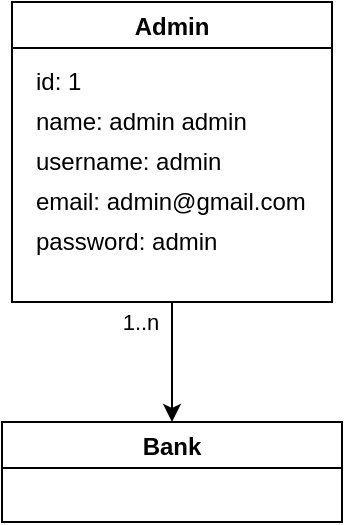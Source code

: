 <mxfile version="15.7.3" type="device"><diagram id="7BZOj7Yr_7ltOd-S4V0z" name="Page-1"><mxGraphModel dx="627" dy="561" grid="1" gridSize="10" guides="1" tooltips="1" connect="1" arrows="1" fold="1" page="1" pageScale="1" pageWidth="827" pageHeight="1169" math="0" shadow="0"><root><mxCell id="0"/><mxCell id="1" parent="0"/><mxCell id="bwyi03EO01Z5ciyKigC2-1" value="Bank" style="swimlane;" parent="1" vertex="1"><mxGeometry x="345" y="260" width="170" height="50" as="geometry"/></mxCell><mxCell id="bwyi03EO01Z5ciyKigC2-31" style="edgeStyle=orthogonalEdgeStyle;rounded=0;orthogonalLoop=1;jettySize=auto;html=1;entryX=0.5;entryY=0;entryDx=0;entryDy=0;" parent="1" source="bwyi03EO01Z5ciyKigC2-25" target="bwyi03EO01Z5ciyKigC2-1" edge="1"><mxGeometry relative="1" as="geometry"><Array as="points"><mxPoint x="425" y="150"/><mxPoint x="425" y="150"/></Array></mxGeometry></mxCell><mxCell id="n1bhynrlnRebfJghWqYc-5" value="1..n" style="edgeLabel;html=1;align=center;verticalAlign=middle;resizable=0;points=[];" vertex="1" connectable="0" parent="bwyi03EO01Z5ciyKigC2-31"><mxGeometry x="-0.4" relative="1" as="geometry"><mxPoint x="-16" y="-8" as="offset"/></mxGeometry></mxCell><mxCell id="bwyi03EO01Z5ciyKigC2-25" value="Admin" style="swimlane;" parent="1" vertex="1"><mxGeometry x="350" y="50" width="160" height="150" as="geometry"/></mxCell><mxCell id="bwyi03EO01Z5ciyKigC2-26" value="email: admin@gmail.com" style="text;html=1;align=left;verticalAlign=middle;resizable=0;points=[];autosize=1;strokeColor=none;fillColor=none;" parent="bwyi03EO01Z5ciyKigC2-25" vertex="1"><mxGeometry x="10" y="90" width="150" height="20" as="geometry"/></mxCell><mxCell id="bwyi03EO01Z5ciyKigC2-27" value="password: admin" style="text;html=1;align=left;verticalAlign=middle;resizable=0;points=[];autosize=1;strokeColor=none;fillColor=none;" parent="bwyi03EO01Z5ciyKigC2-25" vertex="1"><mxGeometry x="10" y="110" width="110" height="20" as="geometry"/></mxCell><mxCell id="bwyi03EO01Z5ciyKigC2-43" value="id: 1" style="text;html=1;align=left;verticalAlign=middle;resizable=0;points=[];autosize=1;strokeColor=none;fillColor=none;" parent="bwyi03EO01Z5ciyKigC2-25" vertex="1"><mxGeometry x="10" y="30" width="40" height="20" as="geometry"/></mxCell><mxCell id="n1bhynrlnRebfJghWqYc-3" value="name: admin admin" style="text;html=1;align=left;verticalAlign=middle;resizable=0;points=[];autosize=1;strokeColor=none;fillColor=none;" vertex="1" parent="bwyi03EO01Z5ciyKigC2-25"><mxGeometry x="10" y="50" width="120" height="20" as="geometry"/></mxCell><mxCell id="n1bhynrlnRebfJghWqYc-4" value="username: admin" style="text;html=1;align=left;verticalAlign=middle;resizable=0;points=[];autosize=1;strokeColor=none;fillColor=none;" vertex="1" parent="bwyi03EO01Z5ciyKigC2-25"><mxGeometry x="10" y="70" width="110" height="20" as="geometry"/></mxCell></root></mxGraphModel></diagram></mxfile>